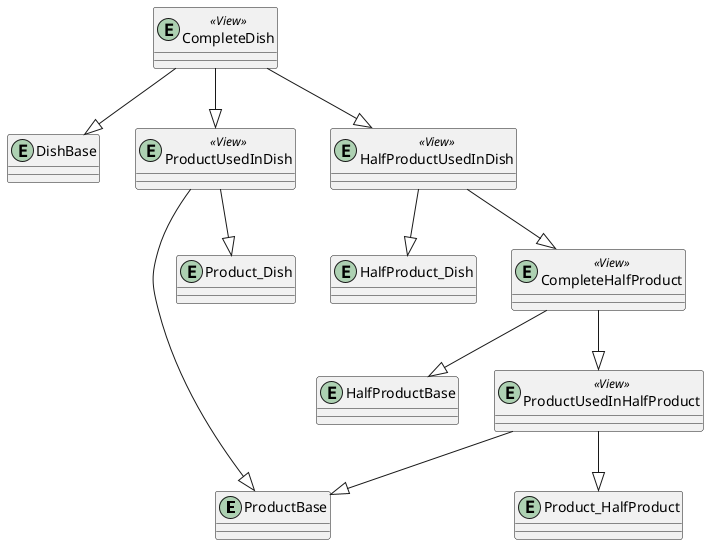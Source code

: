 @startuml

entity "ProductBase" as p
entity "Product_HalfProduct" as php
entity "HalfProductBase" as hp
entity "Product_Dish" as pd
entity "HalfProduct_Dish" as hpd
entity "DishBase" as d

entity "ProductUsedInDish" as puid <<View>>
entity "ProductUsedInHalfProduct" as puihp <<View>>
entity "CompleteHalfProduct" as chp <<View>>
entity "HalfProductUsedInDish" as hpdchp <<View>>
entity "CompleteDish" as cd <<View>>

puid --|> p 
puid --|> pd 

puihp --|> p 
puihp --|> php 

chp --|> hp 
chp --|> puihp 

hpdchp --|> hpd 
hpdchp --|> chp 

cd --|> d 
cd --|> puid 
cd --|> hpdchp 

@enduml